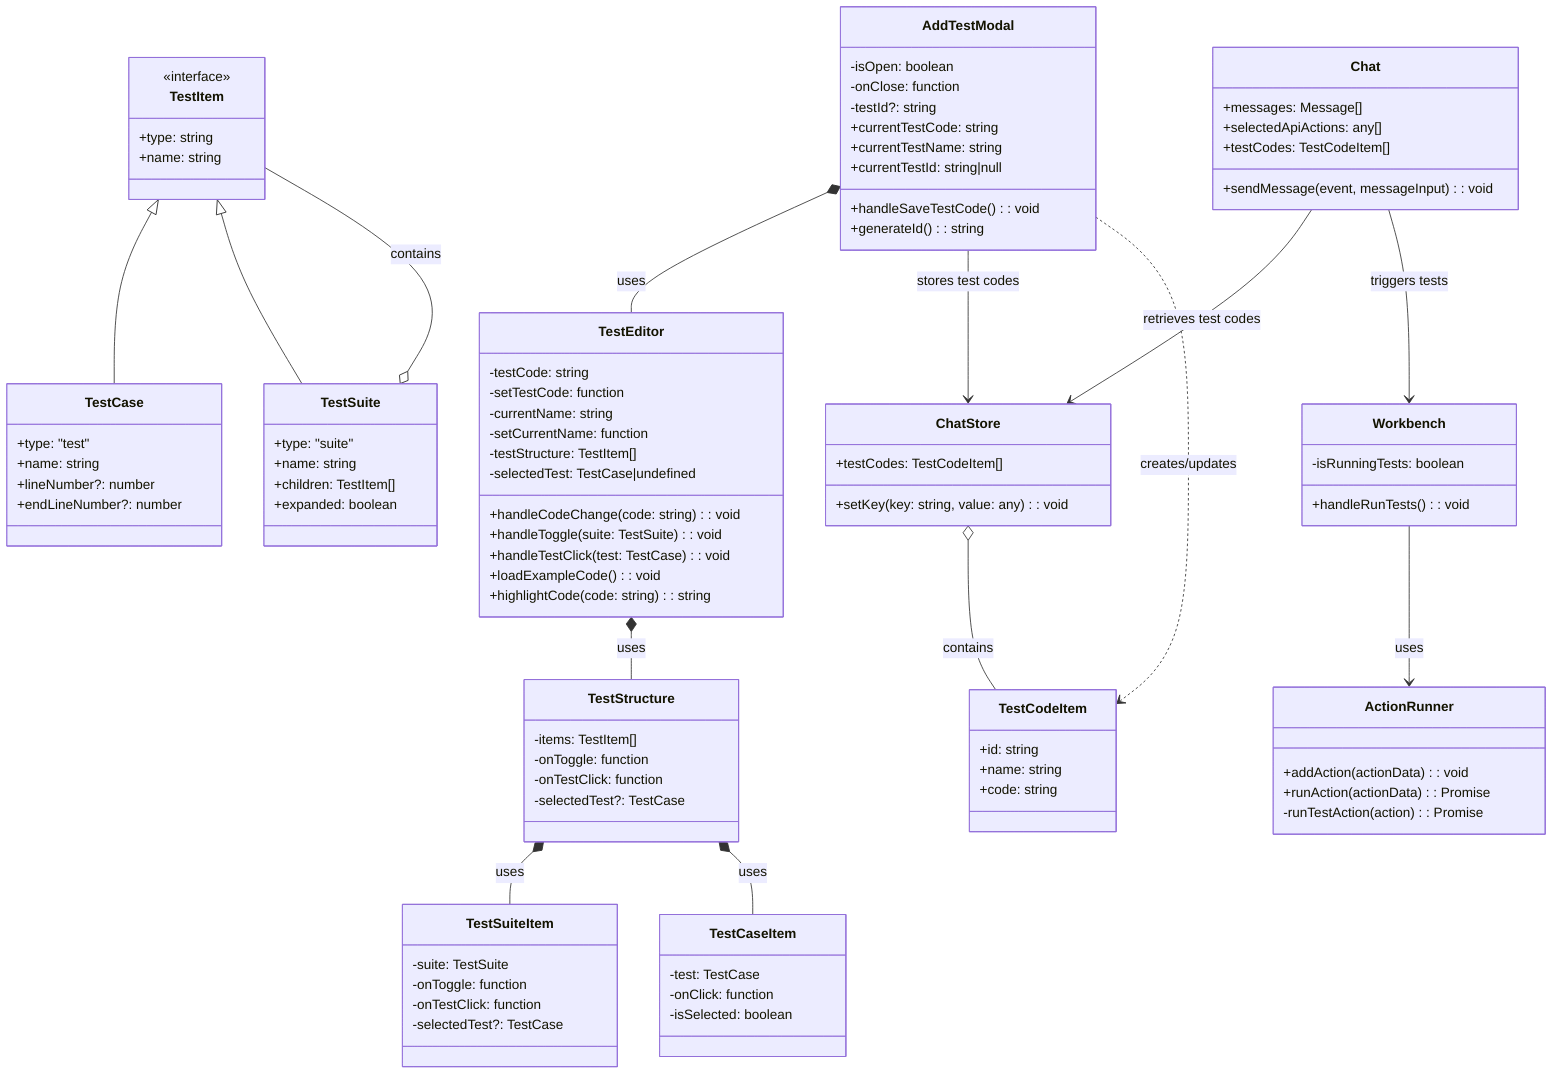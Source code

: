classDiagram
    class TestCodeItem {
        +id: string
        +name: string
        +code: string
    }

    class TestItem {
        <<interface>>
        +type: string
        +name: string
    }

    class TestCase {
        +type: "test"
        +name: string
        +lineNumber?: number
        +endLineNumber?: number
    }

    class TestSuite {
        +type: "suite"
        +name: string
        +children: TestItem[]
        +expanded: boolean
    }

    class AddTestModal {
        -isOpen: boolean
        -onClose: function
        -testId?: string
        +currentTestCode: string
        +currentTestName: string
        +currentTestId: string|null
        +handleSaveTestCode(): void
        +generateId(): string
    }

    class TestEditor {
        -testCode: string
        -setTestCode: function
        -currentName: string
        -setCurrentName: function
        -testStructure: TestItem[]
        -selectedTest: TestCase|undefined
        +handleCodeChange(code: string): void
        +handleToggle(suite: TestSuite): void
        +handleTestClick(test: TestCase): void
        +loadExampleCode(): void
        +highlightCode(code: string): string
    }

    class ChatStore {
        +testCodes: TestCodeItem[]
        +setKey(key: string, value: any): void
    }

    class Chat {
        +messages: Message[]
        +selectedApiActions: any[]
        +testCodes: TestCodeItem[]
        +sendMessage(event, messageInput): void
    }

    class Workbench {
        -isRunningTests: boolean
        +handleRunTests(): void
    }

    class ActionRunner {
        +addAction(actionData): void
        +runAction(actionData): Promise<void>
        -runTestAction(action): Promise<void>
    }

    class TestCaseItem {
        -test: TestCase
        -onClick: function
        -isSelected: boolean
    }

    class TestSuiteItem {
        -suite: TestSuite
        -onToggle: function
        -onTestClick: function
        -selectedTest?: TestCase
    }

    class TestStructure {
        -items: TestItem[]
        -onToggle: function
        -onTestClick: function
        -selectedTest?: TestCase
    }

    TestItem <|-- TestCase
    TestItem <|-- TestSuite
    TestSuite o-- TestItem : contains
    
    AddTestModal *-- TestEditor : uses
    TestEditor *-- TestStructure : uses
    TestStructure *-- TestSuiteItem : uses
    TestStructure *-- TestCaseItem : uses
    
    AddTestModal --> ChatStore : stores test codes
    Chat --> ChatStore : retrieves test codes
    
    Workbench --> ActionRunner : uses
    Chat --> Workbench : triggers tests
    
    AddTestModal ..> TestCodeItem : creates/updates
    ChatStore o-- TestCodeItem : contains